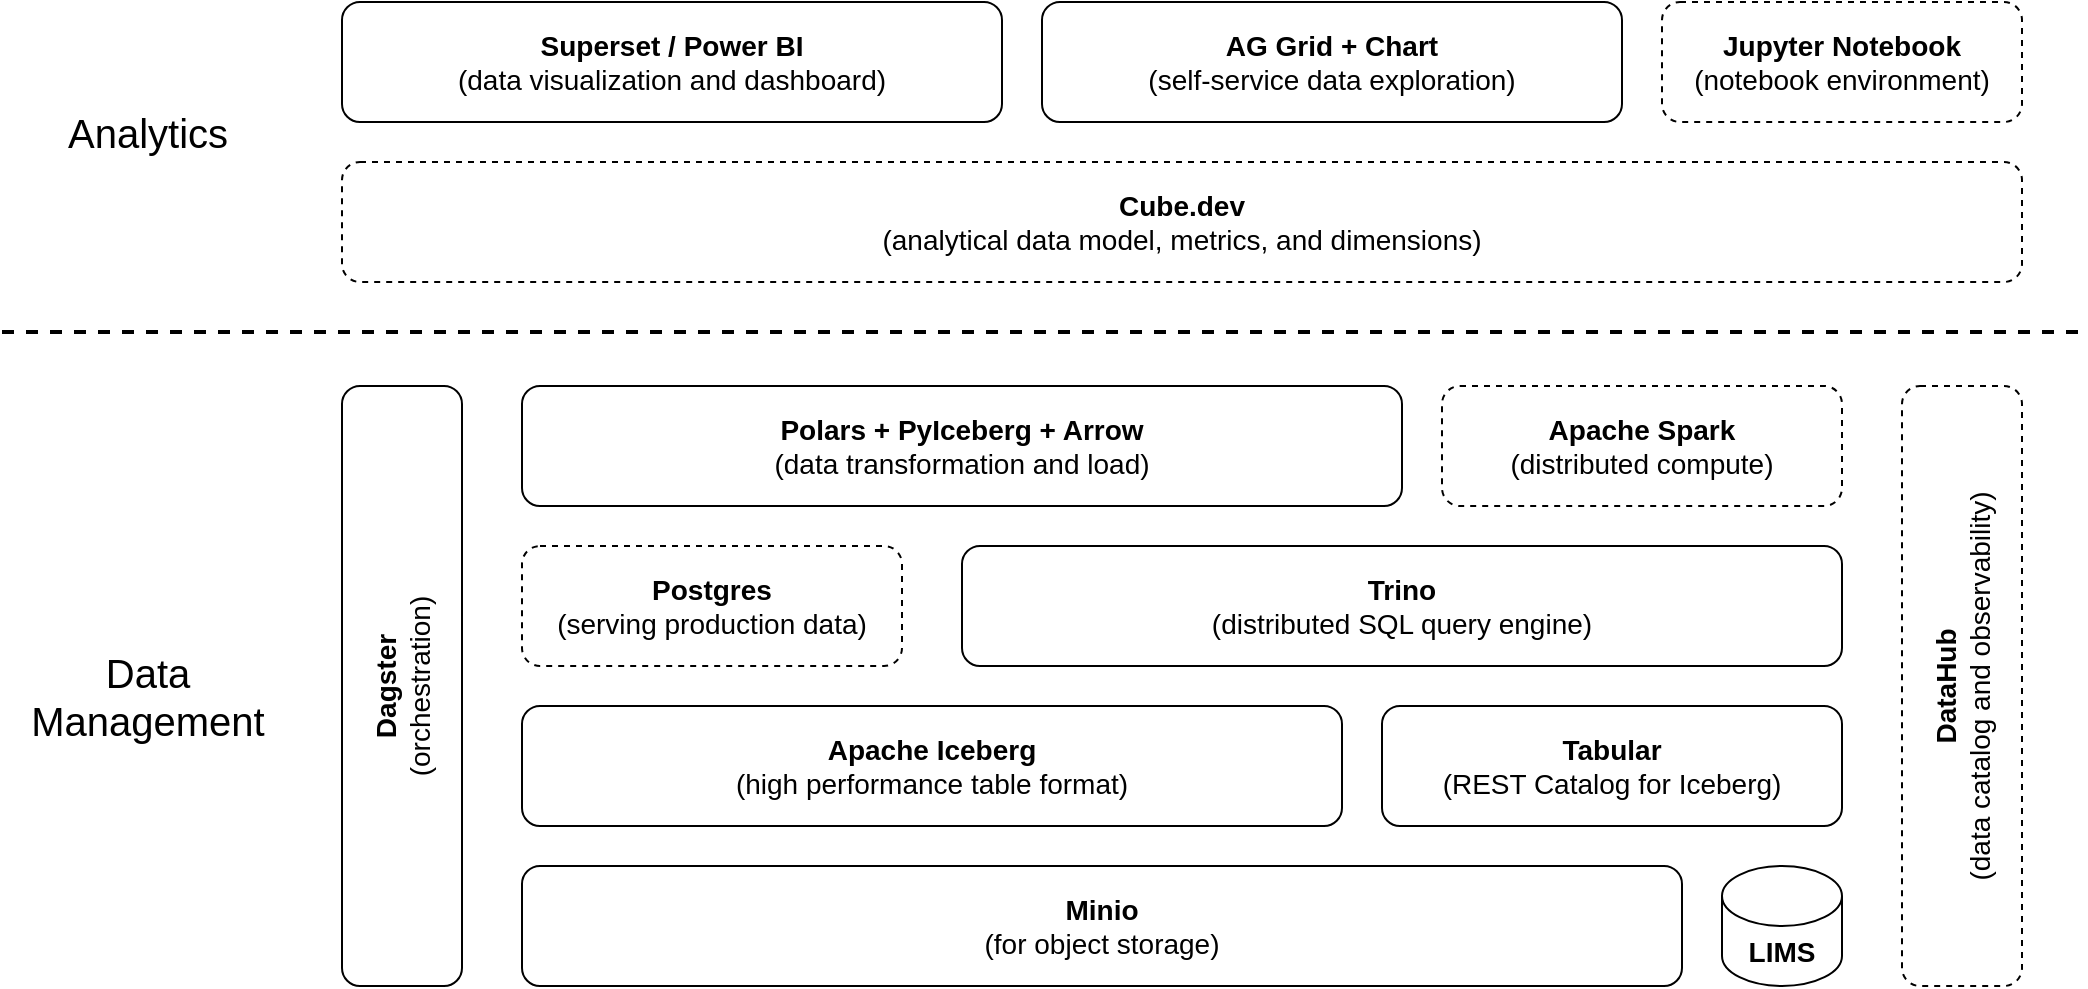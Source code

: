 <mxfile version="24.6.3" type="github" pages="2">
  <diagram name="Page-1" id="W0coKdOubhpi5GPjbxpj">
    <mxGraphModel dx="1314" dy="794" grid="1" gridSize="10" guides="1" tooltips="1" connect="1" arrows="1" fold="1" page="1" pageScale="1" pageWidth="1100" pageHeight="850" math="0" shadow="0">
      <root>
        <mxCell id="0" />
        <mxCell id="1" parent="0" />
        <mxCell id="EY37sZX3MRK__u9z2A4--1" value="&lt;b style=&quot;font-size: 14px;&quot;&gt;Minio&lt;/b&gt;&lt;div style=&quot;font-size: 14px;&quot;&gt;(for object storage)&lt;/div&gt;" style="rounded=1;whiteSpace=wrap;html=1;fontSize=14;glass=0;" parent="1" vertex="1">
          <mxGeometry x="300" y="710" width="580" height="60" as="geometry" />
        </mxCell>
        <mxCell id="EY37sZX3MRK__u9z2A4--2" value="&lt;b style=&quot;font-size: 14px;&quot;&gt;Apache Iceberg&lt;/b&gt;&lt;div style=&quot;font-size: 14px;&quot;&gt;(high performance table format)&lt;/div&gt;" style="rounded=1;whiteSpace=wrap;html=1;fontSize=14;" parent="1" vertex="1">
          <mxGeometry x="300" y="630" width="410" height="60" as="geometry" />
        </mxCell>
        <mxCell id="EY37sZX3MRK__u9z2A4--3" value="&lt;b style=&quot;font-size: 14px;&quot;&gt;Tabular&lt;/b&gt;&lt;div style=&quot;font-size: 14px;&quot;&gt;(REST Catalog for Iceberg)&lt;/div&gt;" style="rounded=1;whiteSpace=wrap;html=1;fontSize=14;" parent="1" vertex="1">
          <mxGeometry x="730" y="630" width="230" height="60" as="geometry" />
        </mxCell>
        <mxCell id="jPCkQiEUjlUwYEobX-Ye-1" value="LIMS" style="shape=cylinder3;whiteSpace=wrap;html=1;boundedLbl=1;backgroundOutline=1;size=15;fontSize=14;fontStyle=1" vertex="1" parent="1">
          <mxGeometry x="900" y="710" width="60" height="60" as="geometry" />
        </mxCell>
        <mxCell id="jPCkQiEUjlUwYEobX-Ye-2" value="&lt;b style=&quot;font-size: 14px;&quot;&gt;DataHub&lt;/b&gt;&lt;div style=&quot;font-size: 14px;&quot;&gt;(data catalog and observability)&lt;/div&gt;" style="rounded=1;whiteSpace=wrap;html=1;horizontal=0;fontSize=14;dashed=1;" vertex="1" parent="1">
          <mxGeometry x="990" y="470" width="60" height="300" as="geometry" />
        </mxCell>
        <mxCell id="jPCkQiEUjlUwYEobX-Ye-3" value="&lt;b style=&quot;font-size: 14px;&quot;&gt;Trino&lt;/b&gt;&lt;div style=&quot;font-size: 14px;&quot;&gt;(distributed SQL query engine)&lt;/div&gt;" style="rounded=1;whiteSpace=wrap;html=1;fontSize=14;" vertex="1" parent="1">
          <mxGeometry x="520" y="550" width="440" height="60" as="geometry" />
        </mxCell>
        <mxCell id="jPCkQiEUjlUwYEobX-Ye-5" value="&lt;b style=&quot;font-size: 14px;&quot;&gt;Postgres&lt;/b&gt;&lt;div style=&quot;font-size: 14px;&quot;&gt;(serving production data)&lt;/div&gt;" style="rounded=1;whiteSpace=wrap;html=1;fontSize=14;dashed=1;" vertex="1" parent="1">
          <mxGeometry x="300" y="550" width="190" height="60" as="geometry" />
        </mxCell>
        <mxCell id="jPCkQiEUjlUwYEobX-Ye-11" value="&lt;b style=&quot;font-size: 14px;&quot;&gt;Dagster&lt;/b&gt;&lt;div style=&quot;font-size: 14px;&quot;&gt;(orchestration)&lt;/div&gt;" style="rounded=1;whiteSpace=wrap;html=1;horizontal=0;fontSize=14;" vertex="1" parent="1">
          <mxGeometry x="210" y="470" width="60" height="300" as="geometry" />
        </mxCell>
        <mxCell id="jPCkQiEUjlUwYEobX-Ye-12" value="&lt;b style=&quot;font-size: 14px;&quot;&gt;Cube.dev&lt;/b&gt;&lt;div style=&quot;font-size: 14px;&quot;&gt;(analytical data model, metrics, and dimensions)&lt;/div&gt;" style="rounded=1;whiteSpace=wrap;html=1;fontSize=14;dashed=1;" vertex="1" parent="1">
          <mxGeometry x="210" y="358" width="840" height="60" as="geometry" />
        </mxCell>
        <mxCell id="jPCkQiEUjlUwYEobX-Ye-13" value="&lt;b&gt;Superset / Power BI&lt;/b&gt;&lt;div style=&quot;font-size: 14px;&quot;&gt;(data visualization and dashboard)&lt;/div&gt;" style="rounded=1;whiteSpace=wrap;html=1;fontSize=14;" vertex="1" parent="1">
          <mxGeometry x="210" y="278" width="330" height="60" as="geometry" />
        </mxCell>
        <mxCell id="jPCkQiEUjlUwYEobX-Ye-14" value="&lt;b&gt;AG Grid + Chart&lt;/b&gt;&lt;div style=&quot;font-size: 14px;&quot;&gt;(self-service data exploration)&lt;/div&gt;" style="rounded=1;whiteSpace=wrap;html=1;fontSize=14;" vertex="1" parent="1">
          <mxGeometry x="560" y="278" width="290" height="60" as="geometry" />
        </mxCell>
        <mxCell id="jPCkQiEUjlUwYEobX-Ye-16" value="&lt;b&gt;Jupyter Notebook&lt;/b&gt;&lt;div style=&quot;font-size: 14px;&quot;&gt;(notebook environment)&lt;/div&gt;" style="rounded=1;whiteSpace=wrap;html=1;dashed=1;fontSize=14;" vertex="1" parent="1">
          <mxGeometry x="870" y="278" width="180" height="60" as="geometry" />
        </mxCell>
        <mxCell id="jPCkQiEUjlUwYEobX-Ye-17" value="Data Management" style="text;html=1;align=center;verticalAlign=middle;whiteSpace=wrap;rounded=0;fontSize=20;" vertex="1" parent="1">
          <mxGeometry x="83" y="610" width="60" height="30" as="geometry" />
        </mxCell>
        <mxCell id="jPCkQiEUjlUwYEobX-Ye-18" value="&lt;b style=&quot;font-size: 14px;&quot;&gt;Polars + PyIceberg + Arrow&lt;/b&gt;&lt;div style=&quot;font-size: 14px;&quot;&gt;(data transformation and load)&lt;/div&gt;" style="rounded=1;whiteSpace=wrap;html=1;fontSize=14;" vertex="1" parent="1">
          <mxGeometry x="300" y="470" width="440" height="60" as="geometry" />
        </mxCell>
        <mxCell id="jPCkQiEUjlUwYEobX-Ye-19" value="&lt;b&gt;Apache Spark&lt;/b&gt;&lt;br&gt;&lt;div style=&quot;font-size: 14px;&quot;&gt;(distributed compute)&lt;/div&gt;" style="rounded=1;whiteSpace=wrap;html=1;fontSize=14;dashed=1;" vertex="1" parent="1">
          <mxGeometry x="760" y="470" width="200" height="60" as="geometry" />
        </mxCell>
        <mxCell id="jPCkQiEUjlUwYEobX-Ye-20" value="" style="endArrow=none;dashed=1;html=1;rounded=0;strokeWidth=2;" edge="1" parent="1">
          <mxGeometry width="50" height="50" relative="1" as="geometry">
            <mxPoint x="40" y="443" as="sourcePoint" />
            <mxPoint x="1080" y="443" as="targetPoint" />
          </mxGeometry>
        </mxCell>
        <mxCell id="jPCkQiEUjlUwYEobX-Ye-21" value="Analytics" style="text;html=1;align=center;verticalAlign=middle;whiteSpace=wrap;rounded=0;fontSize=20;" vertex="1" parent="1">
          <mxGeometry x="83" y="328" width="60" height="30" as="geometry" />
        </mxCell>
      </root>
    </mxGraphModel>
  </diagram>
  <diagram id="RFZezUYWFRtOVkbnVsQA" name="Page-2">
    <mxGraphModel dx="1386" dy="793" grid="1" gridSize="10" guides="1" tooltips="1" connect="1" arrows="1" fold="1" page="1" pageScale="1" pageWidth="1100" pageHeight="850" math="0" shadow="0">
      <root>
        <mxCell id="0" />
        <mxCell id="1" parent="0" />
        <mxCell id="YR3-Y-devTy_o625TfkS-13" style="edgeStyle=orthogonalEdgeStyle;rounded=0;orthogonalLoop=1;jettySize=auto;html=1;" edge="1" parent="1" source="YR3-Y-devTy_o625TfkS-1" target="YR3-Y-devTy_o625TfkS-2">
          <mxGeometry relative="1" as="geometry" />
        </mxCell>
        <mxCell id="YR3-Y-devTy_o625TfkS-1" value="Data Producer" style="html=1;verticalLabelPosition=bottom;align=center;labelBackgroundColor=#ffffff;verticalAlign=top;strokeWidth=2;strokeColor=#0080F0;shadow=0;dashed=0;shape=mxgraph.ios7.icons.user;" vertex="1" parent="1">
          <mxGeometry x="41" y="80" width="70" height="70" as="geometry" />
        </mxCell>
        <mxCell id="YR3-Y-devTy_o625TfkS-3" value="Dagster" style="swimlane;whiteSpace=wrap;html=1;" vertex="1" parent="1">
          <mxGeometry x="110" y="240" width="579" height="260" as="geometry">
            <mxRectangle x="510" y="80" width="80" height="30" as="alternateBounds" />
          </mxGeometry>
        </mxCell>
        <mxCell id="YR3-Y-devTy_o625TfkS-8" value="" style="edgeStyle=orthogonalEdgeStyle;rounded=0;orthogonalLoop=1;jettySize=auto;html=1;" edge="1" parent="YR3-Y-devTy_o625TfkS-3" source="YR3-Y-devTy_o625TfkS-6" target="YR3-Y-devTy_o625TfkS-7">
          <mxGeometry relative="1" as="geometry" />
        </mxCell>
        <mxCell id="YR3-Y-devTy_o625TfkS-10" value="" style="edgeStyle=orthogonalEdgeStyle;rounded=0;orthogonalLoop=1;jettySize=auto;html=1;" edge="1" parent="YR3-Y-devTy_o625TfkS-3" source="YR3-Y-devTy_o625TfkS-6" target="YR3-Y-devTy_o625TfkS-9">
          <mxGeometry relative="1" as="geometry" />
        </mxCell>
        <mxCell id="YR3-Y-devTy_o625TfkS-6" value="S3 sensor" style="rounded=0;whiteSpace=wrap;html=1;" vertex="1" parent="YR3-Y-devTy_o625TfkS-3">
          <mxGeometry x="80.5" y="55" width="120" height="60" as="geometry" />
        </mxCell>
        <mxCell id="YR3-Y-devTy_o625TfkS-39" style="edgeStyle=orthogonalEdgeStyle;rounded=0;orthogonalLoop=1;jettySize=auto;html=1;" edge="1" parent="YR3-Y-devTy_o625TfkS-3" source="YR3-Y-devTy_o625TfkS-7" target="YR3-Y-devTy_o625TfkS-23">
          <mxGeometry relative="1" as="geometry" />
        </mxCell>
        <mxCell id="YR3-Y-devTy_o625TfkS-7" value="Raw data&amp;nbsp;&lt;div&gt;ingestion&lt;/div&gt;" style="rounded=0;whiteSpace=wrap;html=1;" vertex="1" parent="YR3-Y-devTy_o625TfkS-3">
          <mxGeometry x="235" y="55" width="120" height="60" as="geometry" />
        </mxCell>
        <mxCell id="YR3-Y-devTy_o625TfkS-9" value="Excel -&amp;gt; Flat File" style="rounded=0;whiteSpace=wrap;html=1;" vertex="1" parent="YR3-Y-devTy_o625TfkS-3">
          <mxGeometry x="80.5" y="155.2" width="120" height="60" as="geometry" />
        </mxCell>
        <mxCell id="YR3-Y-devTy_o625TfkS-23" value="Data&amp;nbsp;&lt;div&gt;Transformation&lt;/div&gt;" style="shape=process;whiteSpace=wrap;html=1;backgroundOutline=1;" vertex="1" parent="YR3-Y-devTy_o625TfkS-3">
          <mxGeometry x="390" y="55" width="120" height="60" as="geometry" />
        </mxCell>
        <mxCell id="YR3-Y-devTy_o625TfkS-16" value="API" style="aspect=fixed;sketch=0;html=1;dashed=0;whitespace=wrap;verticalLabelPosition=bottom;verticalAlign=top;fillColor=#2875E2;strokeColor=#ffffff;points=[[0.005,0.63,0],[0.1,0.2,0],[0.9,0.2,0],[0.5,0,0],[0.995,0.63,0],[0.72,0.99,0],[0.5,1,0],[0.28,0.99,0]];shape=mxgraph.kubernetes.icon2;prIcon=api" vertex="1" parent="YR3-Y-devTy_o625TfkS-3">
          <mxGeometry x="240" y="170.4" width="47.09" height="45.2" as="geometry" />
        </mxCell>
        <mxCell id="YR3-Y-devTy_o625TfkS-19" style="edgeStyle=orthogonalEdgeStyle;rounded=0;orthogonalLoop=1;jettySize=auto;html=1;" edge="1" parent="YR3-Y-devTy_o625TfkS-3" source="YR3-Y-devTy_o625TfkS-16" target="YR3-Y-devTy_o625TfkS-7">
          <mxGeometry relative="1" as="geometry">
            <mxPoint x="318" y="175" as="targetPoint" />
          </mxGeometry>
        </mxCell>
        <mxCell id="YR3-Y-devTy_o625TfkS-15" value="DB" style="shape=datastore;whiteSpace=wrap;html=1;" vertex="1" parent="YR3-Y-devTy_o625TfkS-3">
          <mxGeometry x="300" y="170.4" width="50" height="48" as="geometry" />
        </mxCell>
        <mxCell id="YR3-Y-devTy_o625TfkS-18" style="edgeStyle=orthogonalEdgeStyle;rounded=0;orthogonalLoop=1;jettySize=auto;html=1;" edge="1" parent="YR3-Y-devTy_o625TfkS-3" source="YR3-Y-devTy_o625TfkS-15" target="YR3-Y-devTy_o625TfkS-7">
          <mxGeometry relative="1" as="geometry">
            <mxPoint x="318" y="205" as="targetPoint" />
          </mxGeometry>
        </mxCell>
        <mxCell id="YR3-Y-devTy_o625TfkS-4" value="Minio" style="swimlane;whiteSpace=wrap;html=1;" vertex="1" parent="1">
          <mxGeometry x="170.5" y="30" width="849" height="170" as="geometry" />
        </mxCell>
        <mxCell id="YR3-Y-devTy_o625TfkS-2" value="s3://intake" style="sketch=0;outlineConnect=0;fontColor=#232F3E;gradientColor=none;fillColor=#7AA116;strokeColor=none;dashed=0;verticalLabelPosition=bottom;verticalAlign=top;align=center;html=1;fontSize=12;fontStyle=0;aspect=fixed;pointerEvents=1;shape=mxgraph.aws4.bucket;points=[[0,0.5,0,0,0],[0.5,1,0,0,64]];" vertex="1" parent="YR3-Y-devTy_o625TfkS-4">
          <mxGeometry x="42.5" y="46" width="75" height="78" as="geometry" />
        </mxCell>
        <mxCell id="YR3-Y-devTy_o625TfkS-5" value="s3://raw" style="sketch=0;outlineConnect=0;fontColor=#232F3E;gradientColor=none;fillColor=#7AA116;strokeColor=none;dashed=0;verticalLabelPosition=bottom;verticalAlign=top;align=center;html=1;fontSize=12;fontStyle=0;aspect=fixed;pointerEvents=1;shape=mxgraph.aws4.bucket_with_objects;points=[[0,0.5,0,0,0]];" vertex="1" parent="YR3-Y-devTy_o625TfkS-4">
          <mxGeometry x="197" y="46" width="75" height="78" as="geometry" />
        </mxCell>
        <mxCell id="YR3-Y-devTy_o625TfkS-27" value="" style="edgeStyle=orthogonalEdgeStyle;rounded=0;orthogonalLoop=1;jettySize=auto;html=1;" edge="1" parent="YR3-Y-devTy_o625TfkS-4" source="YR3-Y-devTy_o625TfkS-24" target="YR3-Y-devTy_o625TfkS-26">
          <mxGeometry relative="1" as="geometry" />
        </mxCell>
        <mxCell id="YR3-Y-devTy_o625TfkS-24" value="s3://staging" style="sketch=0;outlineConnect=0;fontColor=#232F3E;gradientColor=none;fillColor=#7AA116;strokeColor=none;dashed=0;verticalLabelPosition=bottom;verticalAlign=top;align=center;html=1;fontSize=12;fontStyle=0;aspect=fixed;pointerEvents=1;shape=mxgraph.aws4.bucket_with_objects;points=[[0,0.5,0,0,0]];" vertex="1" parent="YR3-Y-devTy_o625TfkS-4">
          <mxGeometry x="449.5" y="46" width="75" height="78" as="geometry" />
        </mxCell>
        <mxCell id="YR3-Y-devTy_o625TfkS-26" value="s3://curated" style="sketch=0;outlineConnect=0;fontColor=#232F3E;gradientColor=none;fillColor=#7AA116;strokeColor=none;dashed=0;verticalLabelPosition=bottom;verticalAlign=top;align=center;html=1;fontSize=12;fontStyle=0;aspect=fixed;pointerEvents=1;shape=mxgraph.aws4.bucket_with_objects;points=[[0,0.5,0,0,0]];" vertex="1" parent="YR3-Y-devTy_o625TfkS-4">
          <mxGeometry x="719.3" y="46" width="75" height="78" as="geometry" />
        </mxCell>
        <mxCell id="YR3-Y-devTy_o625TfkS-11" style="edgeStyle=orthogonalEdgeStyle;rounded=0;orthogonalLoop=1;jettySize=auto;html=1;" edge="1" parent="1" source="YR3-Y-devTy_o625TfkS-2" target="YR3-Y-devTy_o625TfkS-6">
          <mxGeometry relative="1" as="geometry" />
        </mxCell>
        <mxCell id="YR3-Y-devTy_o625TfkS-12" value="" style="edgeStyle=orthogonalEdgeStyle;rounded=0;orthogonalLoop=1;jettySize=auto;html=1;exitX=0;exitY=0.5;exitDx=0;exitDy=0;entryX=0;entryY=0.5;entryDx=0;entryDy=0;entryPerimeter=0;" edge="1" parent="1" source="YR3-Y-devTy_o625TfkS-9" target="YR3-Y-devTy_o625TfkS-2">
          <mxGeometry x="-0.626" relative="1" as="geometry">
            <Array as="points">
              <mxPoint x="150" y="435" />
              <mxPoint x="150" y="115" />
            </Array>
            <mxPoint as="offset" />
          </mxGeometry>
        </mxCell>
        <mxCell id="YR3-Y-devTy_o625TfkS-14" style="edgeStyle=orthogonalEdgeStyle;rounded=0;orthogonalLoop=1;jettySize=auto;html=1;" edge="1" parent="1" source="YR3-Y-devTy_o625TfkS-7" target="YR3-Y-devTy_o625TfkS-5">
          <mxGeometry relative="1" as="geometry" />
        </mxCell>
        <mxCell id="YR3-Y-devTy_o625TfkS-25" value="" style="edgeStyle=orthogonalEdgeStyle;rounded=0;orthogonalLoop=1;jettySize=auto;html=1;" edge="1" parent="1" source="YR3-Y-devTy_o625TfkS-5" target="YR3-Y-devTy_o625TfkS-23">
          <mxGeometry relative="1" as="geometry" />
        </mxCell>
        <mxCell id="YR3-Y-devTy_o625TfkS-28" style="edgeStyle=orthogonalEdgeStyle;rounded=0;orthogonalLoop=1;jettySize=auto;html=1;exitX=1;exitY=0.5;exitDx=0;exitDy=0;" edge="1" parent="1" source="YR3-Y-devTy_o625TfkS-23" target="YR3-Y-devTy_o625TfkS-24">
          <mxGeometry relative="1" as="geometry" />
        </mxCell>
        <mxCell id="YR3-Y-devTy_o625TfkS-29" value="BI" style="sketch=0;outlineConnect=0;fontColor=#232F3E;gradientColor=none;fillColor=#8C4FFF;strokeColor=none;dashed=0;verticalLabelPosition=bottom;verticalAlign=top;align=center;html=1;fontSize=12;fontStyle=0;aspect=fixed;pointerEvents=1;shape=mxgraph.aws4.opensearch_dashboards;" vertex="1" parent="1">
          <mxGeometry x="889.1" y="451" width="78" height="59" as="geometry" />
        </mxCell>
        <mxCell id="YR3-Y-devTy_o625TfkS-33" style="edgeStyle=orthogonalEdgeStyle;rounded=0;orthogonalLoop=1;jettySize=auto;html=1;" edge="1" parent="1" source="YR3-Y-devTy_o625TfkS-31" target="YR3-Y-devTy_o625TfkS-29">
          <mxGeometry relative="1" as="geometry" />
        </mxCell>
        <mxCell id="YR3-Y-devTy_o625TfkS-35" style="edgeStyle=orthogonalEdgeStyle;rounded=0;orthogonalLoop=1;jettySize=auto;html=1;" edge="1" parent="1" source="YR3-Y-devTy_o625TfkS-31" target="YR3-Y-devTy_o625TfkS-34">
          <mxGeometry relative="1" as="geometry" />
        </mxCell>
        <mxCell id="YR3-Y-devTy_o625TfkS-38" style="edgeStyle=orthogonalEdgeStyle;rounded=0;orthogonalLoop=1;jettySize=auto;html=1;exitX=0;exitY=0.5;exitDx=0;exitDy=0;" edge="1" parent="1" source="YR3-Y-devTy_o625TfkS-31" target="YR3-Y-devTy_o625TfkS-36">
          <mxGeometry relative="1" as="geometry" />
        </mxCell>
        <mxCell id="YR3-Y-devTy_o625TfkS-31" value="Trino (SQL)" style="image;aspect=fixed;perimeter=ellipsePerimeter;html=1;align=center;shadow=0;dashed=0;spacingTop=3;image=img/lib/active_directory/database_server.svg;" vertex="1" parent="1">
          <mxGeometry x="894.5" y="318" width="65.6" height="80" as="geometry" />
        </mxCell>
        <mxCell id="YR3-Y-devTy_o625TfkS-32" style="edgeStyle=orthogonalEdgeStyle;rounded=0;orthogonalLoop=1;jettySize=auto;html=1;" edge="1" parent="1" source="YR3-Y-devTy_o625TfkS-26" target="YR3-Y-devTy_o625TfkS-31">
          <mxGeometry relative="1" as="geometry" />
        </mxCell>
        <mxCell id="YR3-Y-devTy_o625TfkS-34" value="Data Consumer" style="html=1;verticalLabelPosition=bottom;align=center;labelBackgroundColor=#ffffff;verticalAlign=top;strokeWidth=2;strokeColor=#0080F0;shadow=0;dashed=0;shape=mxgraph.ios7.icons.user;" vertex="1" parent="1">
          <mxGeometry x="1015" y="451" width="70" height="70" as="geometry" />
        </mxCell>
        <mxCell id="YR3-Y-devTy_o625TfkS-36" value="Application" style="sketch=0;points=[[0,0,0],[0.25,0,0],[0.5,0,0],[0.75,0,0],[1,0,0],[0,1,0],[0.25,1,0],[0.5,1,0],[0.75,1,0],[1,1,0],[0,0.25,0],[0,0.5,0],[0,0.75,0],[1,0.25,0],[1,0.5,0],[1,0.75,0]];outlineConnect=0;fontColor=#232F3E;fillColor=#8C4FFF;strokeColor=#ffffff;dashed=0;verticalLabelPosition=bottom;verticalAlign=top;align=center;html=1;fontSize=12;fontStyle=0;aspect=fixed;shape=mxgraph.aws4.resourceIcon;resIcon=mxgraph.aws4.app_mesh;" vertex="1" parent="1">
          <mxGeometry x="795" y="450" width="60" height="60" as="geometry" />
        </mxCell>
        <mxCell id="YR3-Y-devTy_o625TfkS-42" style="edgeStyle=orthogonalEdgeStyle;rounded=0;orthogonalLoop=1;jettySize=auto;html=1;entryX=0;entryY=0.25;entryDx=0;entryDy=0;startArrow=classic;startFill=1;" edge="1" parent="1" source="YR3-Y-devTy_o625TfkS-41" target="YR3-Y-devTy_o625TfkS-31">
          <mxGeometry relative="1" as="geometry" />
        </mxCell>
        <mxCell id="YR3-Y-devTy_o625TfkS-41" value="Iceberg Catalog" style="image;sketch=0;aspect=fixed;html=1;points=[];align=center;fontSize=12;image=img/lib/mscae/Data_Catalog.svg;" vertex="1" parent="1">
          <mxGeometry x="725" y="305" width="65.8" height="70" as="geometry" />
        </mxCell>
        <mxCell id="YR3-Y-devTy_o625TfkS-43" style="edgeStyle=orthogonalEdgeStyle;rounded=0;orthogonalLoop=1;jettySize=auto;html=1;exitX=1;exitY=0.75;exitDx=0;exitDy=0;" edge="1" parent="1" source="YR3-Y-devTy_o625TfkS-23" target="YR3-Y-devTy_o625TfkS-41">
          <mxGeometry relative="1" as="geometry" />
        </mxCell>
      </root>
    </mxGraphModel>
  </diagram>
</mxfile>
